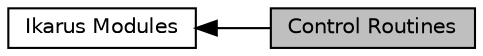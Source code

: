 digraph "Control Routines"
{
  edge [fontname="Helvetica",fontsize="10",labelfontname="Helvetica",labelfontsize="10"];
  node [fontname="Helvetica",fontsize="10",shape=box];
  rankdir=LR;
  Node1 [label="Control Routines",height=0.2,width=0.4,color="black", fillcolor="grey75", style="filled", fontcolor="black",tooltip="Routines to follow a non-linear solution curve."];
  Node2 [label="Ikarus Modules",height=0.2,width=0.4,color="black", fillcolor="white", style="filled",URL="$a00344.html",tooltip="All Ikarus modules."];
  Node2->Node1 [shape=plaintext, dir="back", style="solid"];
}
